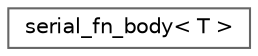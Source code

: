 digraph "类继承关系图"
{
 // LATEX_PDF_SIZE
  bgcolor="transparent";
  edge [fontname=Helvetica,fontsize=10,labelfontname=Helvetica,labelfontsize=10];
  node [fontname=Helvetica,fontsize=10,shape=box,height=0.2,width=0.4];
  rankdir="LR";
  Node0 [id="Node000000",label="serial_fn_body\< T \>",height=0.2,width=0.4,color="grey40", fillcolor="white", style="filled",URL="$structserial__fn__body.html",tooltip=" "];
}
